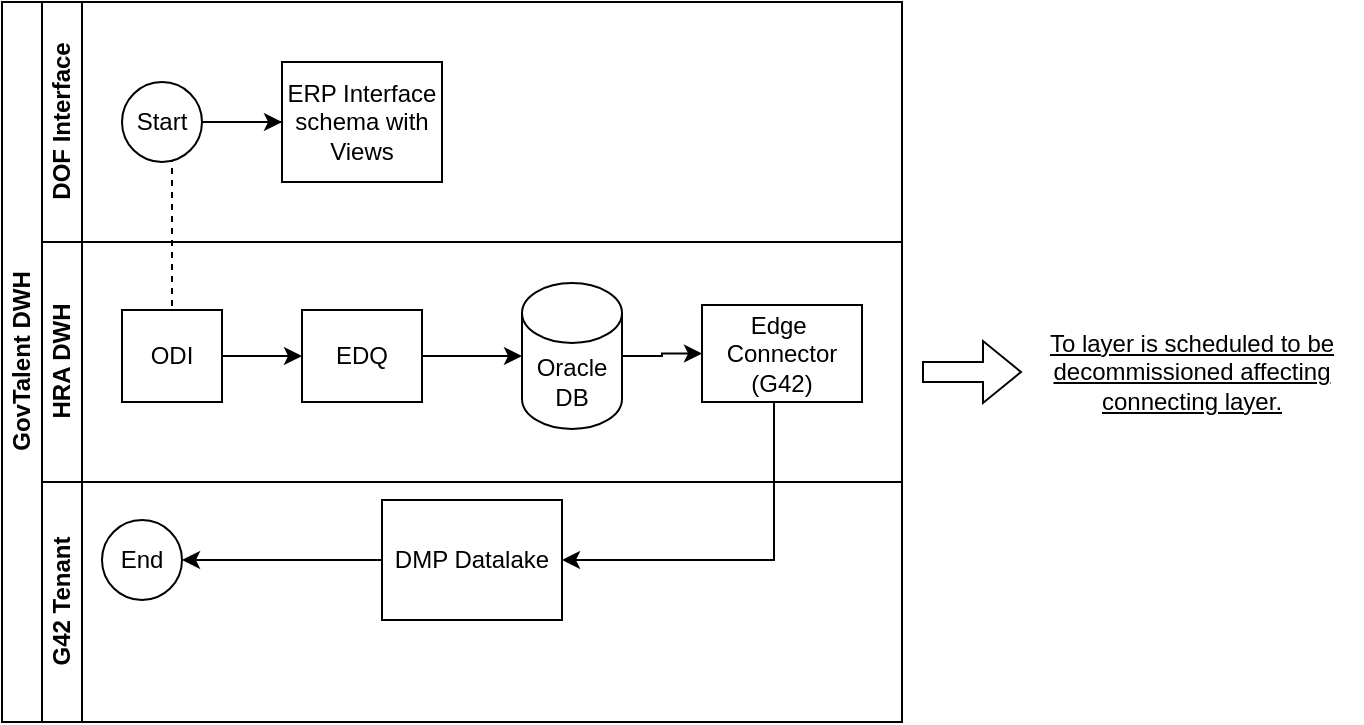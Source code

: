 <mxfile version="22.1.3" type="github">
  <diagram id="prtHgNgQTEPvFCAcTncT" name="Page-1">
    <mxGraphModel dx="1674" dy="758" grid="1" gridSize="10" guides="1" tooltips="1" connect="1" arrows="1" fold="1" page="1" pageScale="1" pageWidth="827" pageHeight="1169" math="0" shadow="0">
      <root>
        <mxCell id="0" />
        <mxCell id="1" parent="0" />
        <mxCell id="dNxyNK7c78bLwvsdeMH5-19" value="GovTalent DWH" style="swimlane;html=1;childLayout=stackLayout;resizeParent=1;resizeParentMax=0;horizontal=0;startSize=20;horizontalStack=0;" parent="1" vertex="1">
          <mxGeometry x="110" y="170" width="450" height="360" as="geometry" />
        </mxCell>
        <mxCell id="dNxyNK7c78bLwvsdeMH5-27" value="" style="edgeStyle=orthogonalEdgeStyle;rounded=0;orthogonalLoop=1;jettySize=auto;html=1;dashed=1;endArrow=none;endFill=0;" parent="dNxyNK7c78bLwvsdeMH5-19" source="dNxyNK7c78bLwvsdeMH5-24" target="dNxyNK7c78bLwvsdeMH5-26" edge="1">
          <mxGeometry relative="1" as="geometry" />
        </mxCell>
        <mxCell id="dNxyNK7c78bLwvsdeMH5-20" value="DOF Interface" style="swimlane;html=1;startSize=20;horizontal=0;" parent="dNxyNK7c78bLwvsdeMH5-19" vertex="1">
          <mxGeometry x="20" width="430" height="120" as="geometry" />
        </mxCell>
        <mxCell id="dNxyNK7c78bLwvsdeMH5-25" value="" style="edgeStyle=orthogonalEdgeStyle;rounded=0;orthogonalLoop=1;jettySize=auto;html=1;" parent="dNxyNK7c78bLwvsdeMH5-20" source="dNxyNK7c78bLwvsdeMH5-23" target="dNxyNK7c78bLwvsdeMH5-24" edge="1">
          <mxGeometry relative="1" as="geometry" />
        </mxCell>
        <mxCell id="dNxyNK7c78bLwvsdeMH5-23" value="Start" style="ellipse;whiteSpace=wrap;html=1;" parent="dNxyNK7c78bLwvsdeMH5-20" vertex="1">
          <mxGeometry x="40" y="40" width="40" height="40" as="geometry" />
        </mxCell>
        <mxCell id="dNxyNK7c78bLwvsdeMH5-24" value="ERP Interface schema with Views" style="rounded=0;whiteSpace=wrap;html=1;fontFamily=Helvetica;fontSize=12;fontColor=#000000;align=center;" parent="dNxyNK7c78bLwvsdeMH5-20" vertex="1">
          <mxGeometry x="120" y="30" width="80" height="60" as="geometry" />
        </mxCell>
        <mxCell id="dNxyNK7c78bLwvsdeMH5-21" value="HRA DWH" style="swimlane;html=1;startSize=20;horizontal=0;" parent="dNxyNK7c78bLwvsdeMH5-19" vertex="1">
          <mxGeometry x="20" y="120" width="430" height="120" as="geometry" />
        </mxCell>
        <mxCell id="dNxyNK7c78bLwvsdeMH5-26" value="ODI" style="rounded=0;whiteSpace=wrap;html=1;fontFamily=Helvetica;fontSize=12;fontColor=#000000;align=center;" parent="dNxyNK7c78bLwvsdeMH5-21" vertex="1">
          <mxGeometry x="40" y="34" width="50" height="46" as="geometry" />
        </mxCell>
        <mxCell id="vBOB6mBzM3e_tGqEHoJc-3" value="" style="edgeStyle=orthogonalEdgeStyle;rounded=0;orthogonalLoop=1;jettySize=auto;html=1;" parent="dNxyNK7c78bLwvsdeMH5-21" source="dNxyNK7c78bLwvsdeMH5-34" target="vBOB6mBzM3e_tGqEHoJc-2" edge="1">
          <mxGeometry relative="1" as="geometry" />
        </mxCell>
        <mxCell id="dNxyNK7c78bLwvsdeMH5-34" value="EDQ" style="rounded=0;whiteSpace=wrap;html=1;fontFamily=Helvetica;fontSize=12;fontColor=#000000;align=center;" parent="dNxyNK7c78bLwvsdeMH5-21" vertex="1">
          <mxGeometry x="130" y="34" width="60" height="46" as="geometry" />
        </mxCell>
        <mxCell id="dNxyNK7c78bLwvsdeMH5-35" style="edgeStyle=orthogonalEdgeStyle;rounded=0;orthogonalLoop=1;jettySize=auto;html=1;endArrow=classic;endFill=1;exitX=1;exitY=0.5;exitDx=0;exitDy=0;" parent="dNxyNK7c78bLwvsdeMH5-21" source="dNxyNK7c78bLwvsdeMH5-26" target="dNxyNK7c78bLwvsdeMH5-34" edge="1">
          <mxGeometry relative="1" as="geometry">
            <mxPoint x="280.0" y="60" as="sourcePoint" />
          </mxGeometry>
        </mxCell>
        <mxCell id="NSiwJKu3IaZVLAvsZ-NO-1" value="" style="edgeStyle=orthogonalEdgeStyle;rounded=0;orthogonalLoop=1;jettySize=auto;html=1;" edge="1" parent="dNxyNK7c78bLwvsdeMH5-21" source="vBOB6mBzM3e_tGqEHoJc-2" target="vBOB6mBzM3e_tGqEHoJc-1">
          <mxGeometry relative="1" as="geometry" />
        </mxCell>
        <mxCell id="vBOB6mBzM3e_tGqEHoJc-2" value="Oracle DB" style="shape=cylinder3;whiteSpace=wrap;html=1;boundedLbl=1;backgroundOutline=1;size=15;" parent="dNxyNK7c78bLwvsdeMH5-21" vertex="1">
          <mxGeometry x="240" y="20.5" width="50" height="73" as="geometry" />
        </mxCell>
        <mxCell id="vBOB6mBzM3e_tGqEHoJc-1" value="Edge&amp;nbsp;&lt;br&gt;Connector&lt;br&gt;(G42)" style="rounded=0;whiteSpace=wrap;html=1;fontFamily=Helvetica;fontSize=12;fontColor=#000000;align=center;" parent="dNxyNK7c78bLwvsdeMH5-21" vertex="1">
          <mxGeometry x="330" y="31.5" width="80" height="48.5" as="geometry" />
        </mxCell>
        <mxCell id="dNxyNK7c78bLwvsdeMH5-22" value="G42 Tenant" style="swimlane;html=1;startSize=20;horizontal=0;" parent="dNxyNK7c78bLwvsdeMH5-19" vertex="1">
          <mxGeometry x="20" y="240" width="430" height="120" as="geometry" />
        </mxCell>
        <mxCell id="vBOB6mBzM3e_tGqEHoJc-11" value="DMP Datalake" style="rounded=0;whiteSpace=wrap;html=1;fontFamily=Helvetica;fontSize=12;fontColor=#000000;align=center;" parent="dNxyNK7c78bLwvsdeMH5-22" vertex="1">
          <mxGeometry x="170" y="9" width="90" height="60" as="geometry" />
        </mxCell>
        <mxCell id="vBOB6mBzM3e_tGqEHoJc-12" value="End" style="ellipse;whiteSpace=wrap;html=1;" parent="dNxyNK7c78bLwvsdeMH5-22" vertex="1">
          <mxGeometry x="30" y="19" width="40" height="40" as="geometry" />
        </mxCell>
        <mxCell id="vBOB6mBzM3e_tGqEHoJc-15" value="" style="edgeStyle=orthogonalEdgeStyle;rounded=0;orthogonalLoop=1;jettySize=auto;html=1;" parent="dNxyNK7c78bLwvsdeMH5-22" source="vBOB6mBzM3e_tGqEHoJc-11" target="vBOB6mBzM3e_tGqEHoJc-12" edge="1">
          <mxGeometry relative="1" as="geometry" />
        </mxCell>
        <mxCell id="NSiwJKu3IaZVLAvsZ-NO-2" style="edgeStyle=orthogonalEdgeStyle;rounded=0;orthogonalLoop=1;jettySize=auto;html=1;entryX=1;entryY=0.5;entryDx=0;entryDy=0;" edge="1" parent="dNxyNK7c78bLwvsdeMH5-19" source="vBOB6mBzM3e_tGqEHoJc-1" target="vBOB6mBzM3e_tGqEHoJc-11">
          <mxGeometry relative="1" as="geometry">
            <Array as="points">
              <mxPoint x="386" y="279" />
            </Array>
          </mxGeometry>
        </mxCell>
        <mxCell id="vBOB6mBzM3e_tGqEHoJc-7" value="&lt;u&gt;To layer is scheduled to be decommissioned affecting connecting layer.&lt;/u&gt;" style="text;html=1;strokeColor=none;fillColor=none;align=center;verticalAlign=middle;whiteSpace=wrap;rounded=0;" parent="1" vertex="1">
          <mxGeometry x="620" y="320" width="170" height="70" as="geometry" />
        </mxCell>
        <mxCell id="vBOB6mBzM3e_tGqEHoJc-8" value="" style="shape=flexArrow;endArrow=classic;html=1;rounded=0;" parent="1" target="vBOB6mBzM3e_tGqEHoJc-7" edge="1">
          <mxGeometry width="50" height="50" relative="1" as="geometry">
            <mxPoint x="570" y="355" as="sourcePoint" />
            <mxPoint x="620" y="330" as="targetPoint" />
          </mxGeometry>
        </mxCell>
      </root>
    </mxGraphModel>
  </diagram>
</mxfile>
